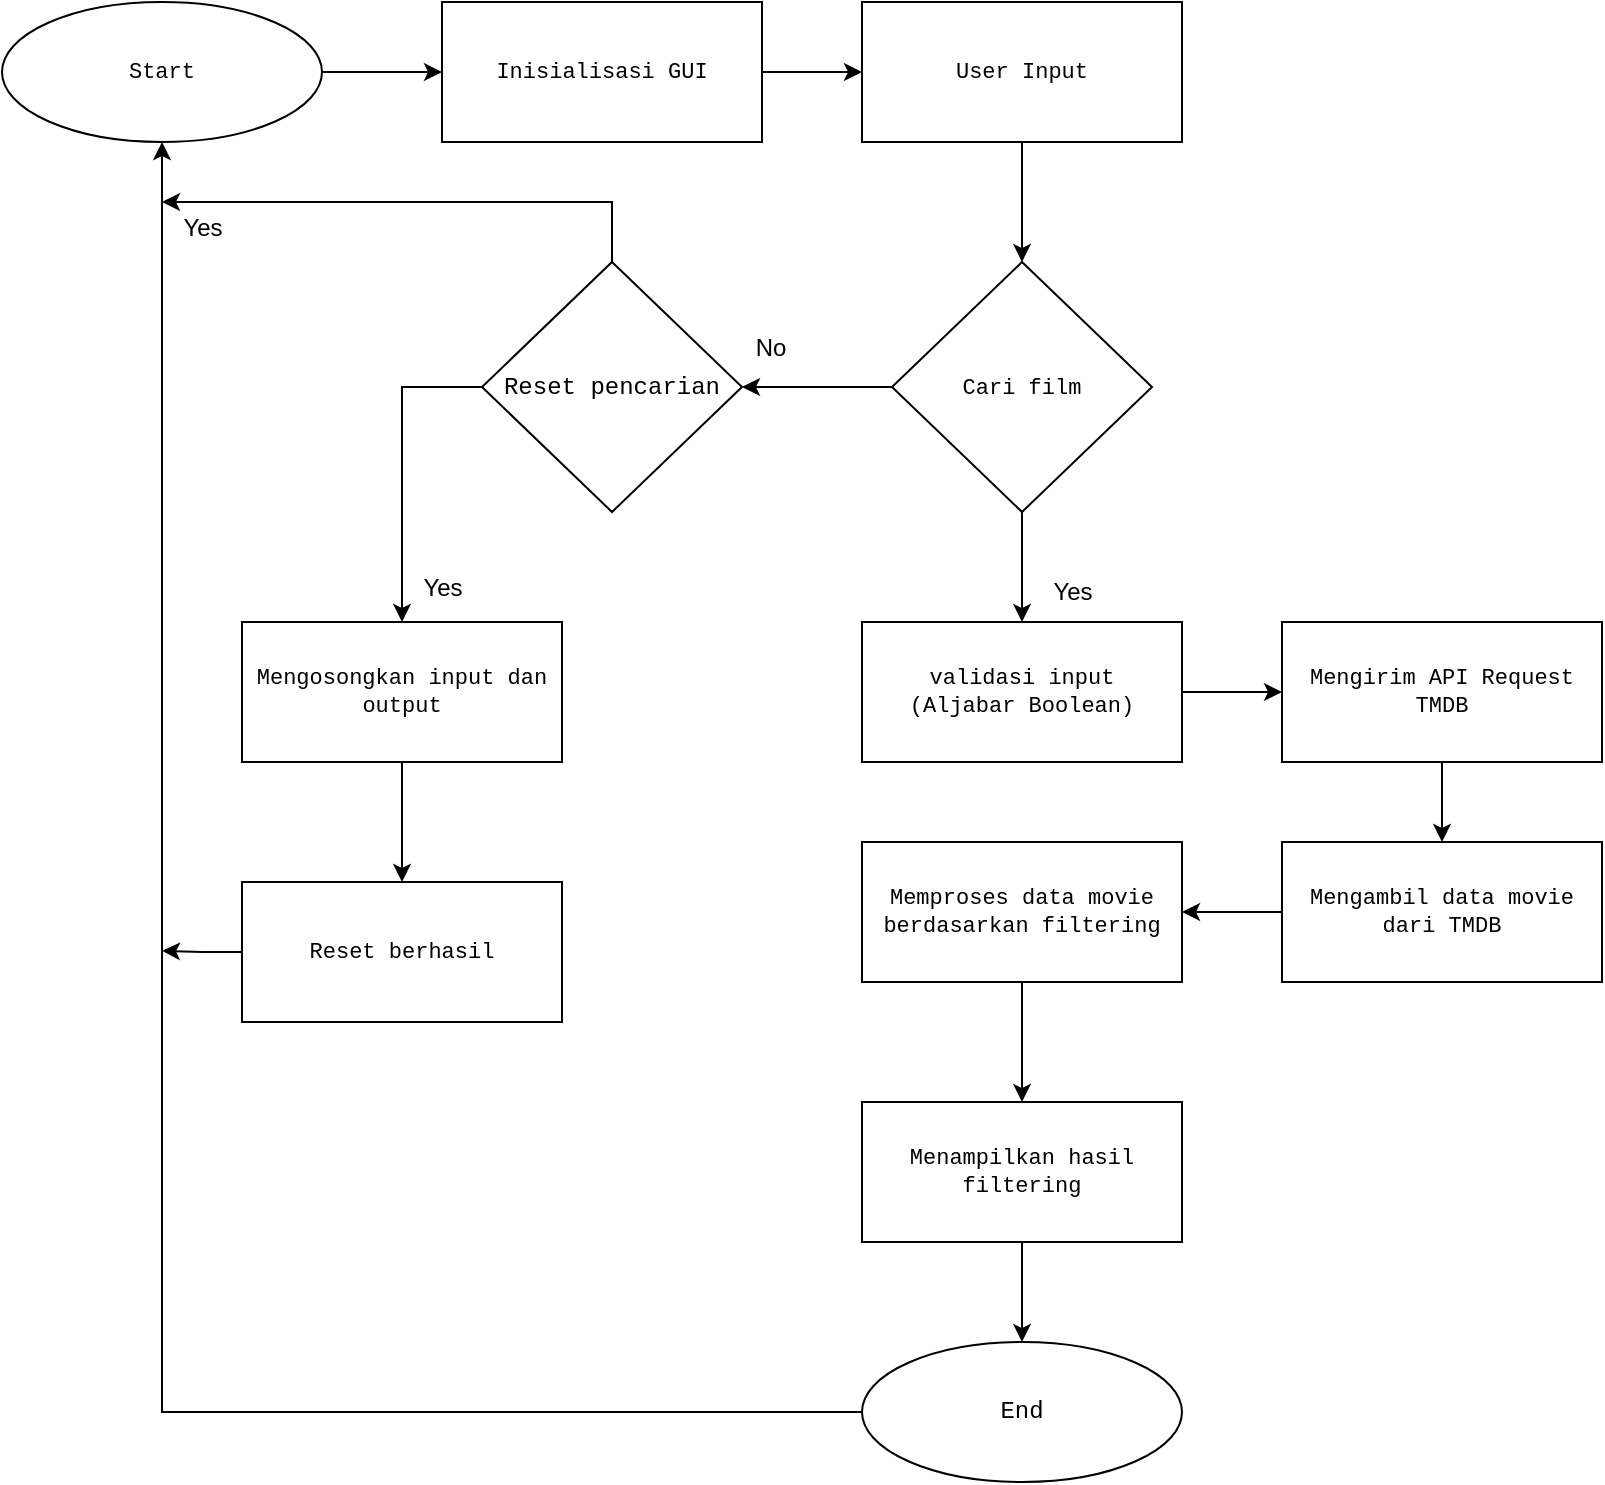 <mxfile version="26.0.9">
  <diagram id="C5RBs43oDa-KdzZeNtuy" name="Page-1">
    <mxGraphModel dx="2134" dy="807" grid="1" gridSize="10" guides="1" tooltips="1" connect="1" arrows="1" fold="1" page="1" pageScale="1" pageWidth="827" pageHeight="1169" math="0" shadow="0">
      <root>
        <mxCell id="WIyWlLk6GJQsqaUBKTNV-0" />
        <mxCell id="WIyWlLk6GJQsqaUBKTNV-1" parent="WIyWlLk6GJQsqaUBKTNV-0" />
        <mxCell id="KQYmgQ2tdcygpwAe7LnK-3" value="" style="edgeStyle=orthogonalEdgeStyle;rounded=0;orthogonalLoop=1;jettySize=auto;html=1;fontFamily=Courier New;fontSize=11;" edge="1" parent="WIyWlLk6GJQsqaUBKTNV-1" source="KQYmgQ2tdcygpwAe7LnK-0" target="KQYmgQ2tdcygpwAe7LnK-2">
          <mxGeometry relative="1" as="geometry" />
        </mxCell>
        <mxCell id="KQYmgQ2tdcygpwAe7LnK-0" value="Start" style="ellipse;whiteSpace=wrap;html=1;fontFamily=Courier New;fontSize=11;" vertex="1" parent="WIyWlLk6GJQsqaUBKTNV-1">
          <mxGeometry x="10" y="60" width="160" height="70" as="geometry" />
        </mxCell>
        <mxCell id="KQYmgQ2tdcygpwAe7LnK-5" value="" style="edgeStyle=orthogonalEdgeStyle;rounded=0;orthogonalLoop=1;jettySize=auto;html=1;fontSize=11;fontFamily=Courier New;" edge="1" parent="WIyWlLk6GJQsqaUBKTNV-1" source="KQYmgQ2tdcygpwAe7LnK-2" target="KQYmgQ2tdcygpwAe7LnK-4">
          <mxGeometry relative="1" as="geometry" />
        </mxCell>
        <mxCell id="KQYmgQ2tdcygpwAe7LnK-2" value="Inisialisasi GUI" style="whiteSpace=wrap;html=1;fontFamily=Courier New;fontSize=11;" vertex="1" parent="WIyWlLk6GJQsqaUBKTNV-1">
          <mxGeometry x="230" y="60" width="160" height="70" as="geometry" />
        </mxCell>
        <mxCell id="KQYmgQ2tdcygpwAe7LnK-7" value="" style="edgeStyle=orthogonalEdgeStyle;rounded=0;orthogonalLoop=1;jettySize=auto;html=1;fontSize=11;fontFamily=Courier New;" edge="1" parent="WIyWlLk6GJQsqaUBKTNV-1" source="KQYmgQ2tdcygpwAe7LnK-4" target="KQYmgQ2tdcygpwAe7LnK-6">
          <mxGeometry relative="1" as="geometry" />
        </mxCell>
        <mxCell id="KQYmgQ2tdcygpwAe7LnK-4" value="User Input" style="whiteSpace=wrap;html=1;fontSize=11;fontFamily=Courier New;" vertex="1" parent="WIyWlLk6GJQsqaUBKTNV-1">
          <mxGeometry x="440" y="60" width="160" height="70" as="geometry" />
        </mxCell>
        <mxCell id="KQYmgQ2tdcygpwAe7LnK-10" value="" style="edgeStyle=orthogonalEdgeStyle;rounded=0;orthogonalLoop=1;jettySize=auto;html=1;fontSize=11;fontFamily=Courier New;" edge="1" parent="WIyWlLk6GJQsqaUBKTNV-1" source="KQYmgQ2tdcygpwAe7LnK-6" target="KQYmgQ2tdcygpwAe7LnK-9">
          <mxGeometry relative="1" as="geometry" />
        </mxCell>
        <mxCell id="KQYmgQ2tdcygpwAe7LnK-12" value="" style="edgeStyle=orthogonalEdgeStyle;rounded=0;orthogonalLoop=1;jettySize=auto;html=1;fontSize=11;entryX=1;entryY=0.5;entryDx=0;entryDy=0;fontFamily=Courier New;" edge="1" parent="WIyWlLk6GJQsqaUBKTNV-1" source="KQYmgQ2tdcygpwAe7LnK-6" target="KQYmgQ2tdcygpwAe7LnK-32">
          <mxGeometry relative="1" as="geometry">
            <mxPoint x="390" y="252.5" as="targetPoint" />
          </mxGeometry>
        </mxCell>
        <mxCell id="KQYmgQ2tdcygpwAe7LnK-6" value="Cari film" style="rhombus;whiteSpace=wrap;html=1;fontSize=11;fontFamily=Courier New;" vertex="1" parent="WIyWlLk6GJQsqaUBKTNV-1">
          <mxGeometry x="455" y="190" width="130" height="125" as="geometry" />
        </mxCell>
        <mxCell id="KQYmgQ2tdcygpwAe7LnK-14" value="" style="edgeStyle=orthogonalEdgeStyle;rounded=0;orthogonalLoop=1;jettySize=auto;html=1;fontSize=11;fontFamily=Courier New;" edge="1" parent="WIyWlLk6GJQsqaUBKTNV-1" source="KQYmgQ2tdcygpwAe7LnK-9" target="KQYmgQ2tdcygpwAe7LnK-13">
          <mxGeometry relative="1" as="geometry" />
        </mxCell>
        <mxCell id="KQYmgQ2tdcygpwAe7LnK-9" value="validasi input&lt;div&gt;(Aljabar Boolean)&lt;/div&gt;" style="whiteSpace=wrap;html=1;fontSize=11;fontFamily=Courier New;" vertex="1" parent="WIyWlLk6GJQsqaUBKTNV-1">
          <mxGeometry x="440" y="370" width="160" height="70" as="geometry" />
        </mxCell>
        <mxCell id="KQYmgQ2tdcygpwAe7LnK-31" value="" style="edgeStyle=orthogonalEdgeStyle;rounded=0;orthogonalLoop=1;jettySize=auto;html=1;exitX=0;exitY=0.5;exitDx=0;exitDy=0;fontFamily=Courier New;" edge="1" parent="WIyWlLk6GJQsqaUBKTNV-1" source="KQYmgQ2tdcygpwAe7LnK-32" target="KQYmgQ2tdcygpwAe7LnK-30">
          <mxGeometry relative="1" as="geometry">
            <mxPoint x="230" y="252.444" as="sourcePoint" />
          </mxGeometry>
        </mxCell>
        <mxCell id="KQYmgQ2tdcygpwAe7LnK-16" value="" style="edgeStyle=orthogonalEdgeStyle;rounded=0;orthogonalLoop=1;jettySize=auto;html=1;fontFamily=Courier New;" edge="1" parent="WIyWlLk6GJQsqaUBKTNV-1" source="KQYmgQ2tdcygpwAe7LnK-13" target="KQYmgQ2tdcygpwAe7LnK-15">
          <mxGeometry relative="1" as="geometry" />
        </mxCell>
        <mxCell id="KQYmgQ2tdcygpwAe7LnK-13" value="Mengirim API Request TMDB" style="whiteSpace=wrap;html=1;fontSize=11;fontFamily=Courier New;" vertex="1" parent="WIyWlLk6GJQsqaUBKTNV-1">
          <mxGeometry x="650" y="370" width="160" height="70" as="geometry" />
        </mxCell>
        <mxCell id="KQYmgQ2tdcygpwAe7LnK-21" value="" style="edgeStyle=orthogonalEdgeStyle;rounded=0;orthogonalLoop=1;jettySize=auto;html=1;fontFamily=Courier New;" edge="1" parent="WIyWlLk6GJQsqaUBKTNV-1" source="KQYmgQ2tdcygpwAe7LnK-15" target="KQYmgQ2tdcygpwAe7LnK-20">
          <mxGeometry relative="1" as="geometry" />
        </mxCell>
        <mxCell id="KQYmgQ2tdcygpwAe7LnK-15" value="Mengambil data movie dari TMDB" style="whiteSpace=wrap;html=1;fontSize=11;fontFamily=Courier New;" vertex="1" parent="WIyWlLk6GJQsqaUBKTNV-1">
          <mxGeometry x="650" y="480" width="160" height="70" as="geometry" />
        </mxCell>
        <mxCell id="KQYmgQ2tdcygpwAe7LnK-23" value="" style="edgeStyle=orthogonalEdgeStyle;rounded=0;orthogonalLoop=1;jettySize=auto;html=1;fontFamily=Courier New;" edge="1" parent="WIyWlLk6GJQsqaUBKTNV-1" source="KQYmgQ2tdcygpwAe7LnK-20" target="KQYmgQ2tdcygpwAe7LnK-22">
          <mxGeometry relative="1" as="geometry" />
        </mxCell>
        <mxCell id="KQYmgQ2tdcygpwAe7LnK-20" value="Memproses data movie berdasarkan filtering" style="whiteSpace=wrap;html=1;fontSize=11;fontFamily=Courier New;" vertex="1" parent="WIyWlLk6GJQsqaUBKTNV-1">
          <mxGeometry x="440" y="480" width="160" height="70" as="geometry" />
        </mxCell>
        <mxCell id="KQYmgQ2tdcygpwAe7LnK-22" value="Menampilkan hasil filtering" style="whiteSpace=wrap;html=1;fontSize=11;fontFamily=Courier New;" vertex="1" parent="WIyWlLk6GJQsqaUBKTNV-1">
          <mxGeometry x="440" y="610" width="160" height="70" as="geometry" />
        </mxCell>
        <mxCell id="KQYmgQ2tdcygpwAe7LnK-29" value="" style="edgeStyle=orthogonalEdgeStyle;rounded=0;orthogonalLoop=1;jettySize=auto;html=1;fontFamily=Courier New;" edge="1" parent="WIyWlLk6GJQsqaUBKTNV-1" source="KQYmgQ2tdcygpwAe7LnK-22" target="KQYmgQ2tdcygpwAe7LnK-26">
          <mxGeometry relative="1" as="geometry">
            <mxPoint x="520" y="960" as="sourcePoint" />
            <mxPoint x="520" y="1070" as="targetPoint" />
          </mxGeometry>
        </mxCell>
        <mxCell id="KQYmgQ2tdcygpwAe7LnK-50" style="edgeStyle=orthogonalEdgeStyle;rounded=0;orthogonalLoop=1;jettySize=auto;html=1;entryX=0.5;entryY=1;entryDx=0;entryDy=0;" edge="1" parent="WIyWlLk6GJQsqaUBKTNV-1" source="KQYmgQ2tdcygpwAe7LnK-26" target="KQYmgQ2tdcygpwAe7LnK-0">
          <mxGeometry relative="1" as="geometry">
            <mxPoint x="87.44" y="140.14" as="targetPoint" />
          </mxGeometry>
        </mxCell>
        <mxCell id="KQYmgQ2tdcygpwAe7LnK-26" value="End" style="ellipse;whiteSpace=wrap;html=1;fontFamily=Courier New;" vertex="1" parent="WIyWlLk6GJQsqaUBKTNV-1">
          <mxGeometry x="440" y="730" width="160" height="70" as="geometry" />
        </mxCell>
        <mxCell id="KQYmgQ2tdcygpwAe7LnK-35" value="" style="edgeStyle=orthogonalEdgeStyle;rounded=0;orthogonalLoop=1;jettySize=auto;html=1;" edge="1" parent="WIyWlLk6GJQsqaUBKTNV-1" source="KQYmgQ2tdcygpwAe7LnK-30" target="KQYmgQ2tdcygpwAe7LnK-34">
          <mxGeometry relative="1" as="geometry" />
        </mxCell>
        <mxCell id="KQYmgQ2tdcygpwAe7LnK-30" value="Mengosongkan input dan output" style="whiteSpace=wrap;html=1;fontSize=11;fontFamily=Courier New;" vertex="1" parent="WIyWlLk6GJQsqaUBKTNV-1">
          <mxGeometry x="130" y="370" width="160" height="70" as="geometry" />
        </mxCell>
        <mxCell id="KQYmgQ2tdcygpwAe7LnK-60" style="edgeStyle=orthogonalEdgeStyle;rounded=0;orthogonalLoop=1;jettySize=auto;html=1;exitX=0.5;exitY=0;exitDx=0;exitDy=0;" edge="1" parent="WIyWlLk6GJQsqaUBKTNV-1" source="KQYmgQ2tdcygpwAe7LnK-32">
          <mxGeometry relative="1" as="geometry">
            <mxPoint x="90" y="160" as="targetPoint" />
            <Array as="points">
              <mxPoint x="315" y="180" />
              <mxPoint x="315" y="180" />
            </Array>
          </mxGeometry>
        </mxCell>
        <mxCell id="KQYmgQ2tdcygpwAe7LnK-32" value="Reset pencarian" style="rhombus;whiteSpace=wrap;html=1;fontFamily=Courier New;" vertex="1" parent="WIyWlLk6GJQsqaUBKTNV-1">
          <mxGeometry x="250" y="190" width="130" height="125" as="geometry" />
        </mxCell>
        <mxCell id="KQYmgQ2tdcygpwAe7LnK-55" style="edgeStyle=orthogonalEdgeStyle;rounded=0;orthogonalLoop=1;jettySize=auto;html=1;exitX=0;exitY=0.5;exitDx=0;exitDy=0;" edge="1" parent="WIyWlLk6GJQsqaUBKTNV-1" source="KQYmgQ2tdcygpwAe7LnK-34">
          <mxGeometry relative="1" as="geometry">
            <mxPoint x="90" y="534.429" as="targetPoint" />
          </mxGeometry>
        </mxCell>
        <mxCell id="KQYmgQ2tdcygpwAe7LnK-34" value="Reset berhasil" style="whiteSpace=wrap;html=1;fontSize=11;fontFamily=Courier New;" vertex="1" parent="WIyWlLk6GJQsqaUBKTNV-1">
          <mxGeometry x="130" y="500" width="160" height="70" as="geometry" />
        </mxCell>
        <mxCell id="KQYmgQ2tdcygpwAe7LnK-45" value="No" style="text;html=1;align=center;verticalAlign=middle;resizable=0;points=[];autosize=1;strokeColor=none;fillColor=none;" vertex="1" parent="WIyWlLk6GJQsqaUBKTNV-1">
          <mxGeometry x="374" y="218" width="40" height="30" as="geometry" />
        </mxCell>
        <mxCell id="KQYmgQ2tdcygpwAe7LnK-46" value="Yes" style="text;html=1;align=center;verticalAlign=middle;resizable=0;points=[];autosize=1;strokeColor=none;fillColor=none;" vertex="1" parent="WIyWlLk6GJQsqaUBKTNV-1">
          <mxGeometry x="525" y="340" width="40" height="30" as="geometry" />
        </mxCell>
        <mxCell id="KQYmgQ2tdcygpwAe7LnK-49" value="Yes" style="text;html=1;align=center;verticalAlign=middle;resizable=0;points=[];autosize=1;strokeColor=none;fillColor=none;" vertex="1" parent="WIyWlLk6GJQsqaUBKTNV-1">
          <mxGeometry x="210" y="338" width="40" height="30" as="geometry" />
        </mxCell>
        <mxCell id="KQYmgQ2tdcygpwAe7LnK-61" value="Yes" style="text;html=1;align=center;verticalAlign=middle;resizable=0;points=[];autosize=1;strokeColor=none;fillColor=none;" vertex="1" parent="WIyWlLk6GJQsqaUBKTNV-1">
          <mxGeometry x="90" y="158" width="40" height="30" as="geometry" />
        </mxCell>
      </root>
    </mxGraphModel>
  </diagram>
</mxfile>
